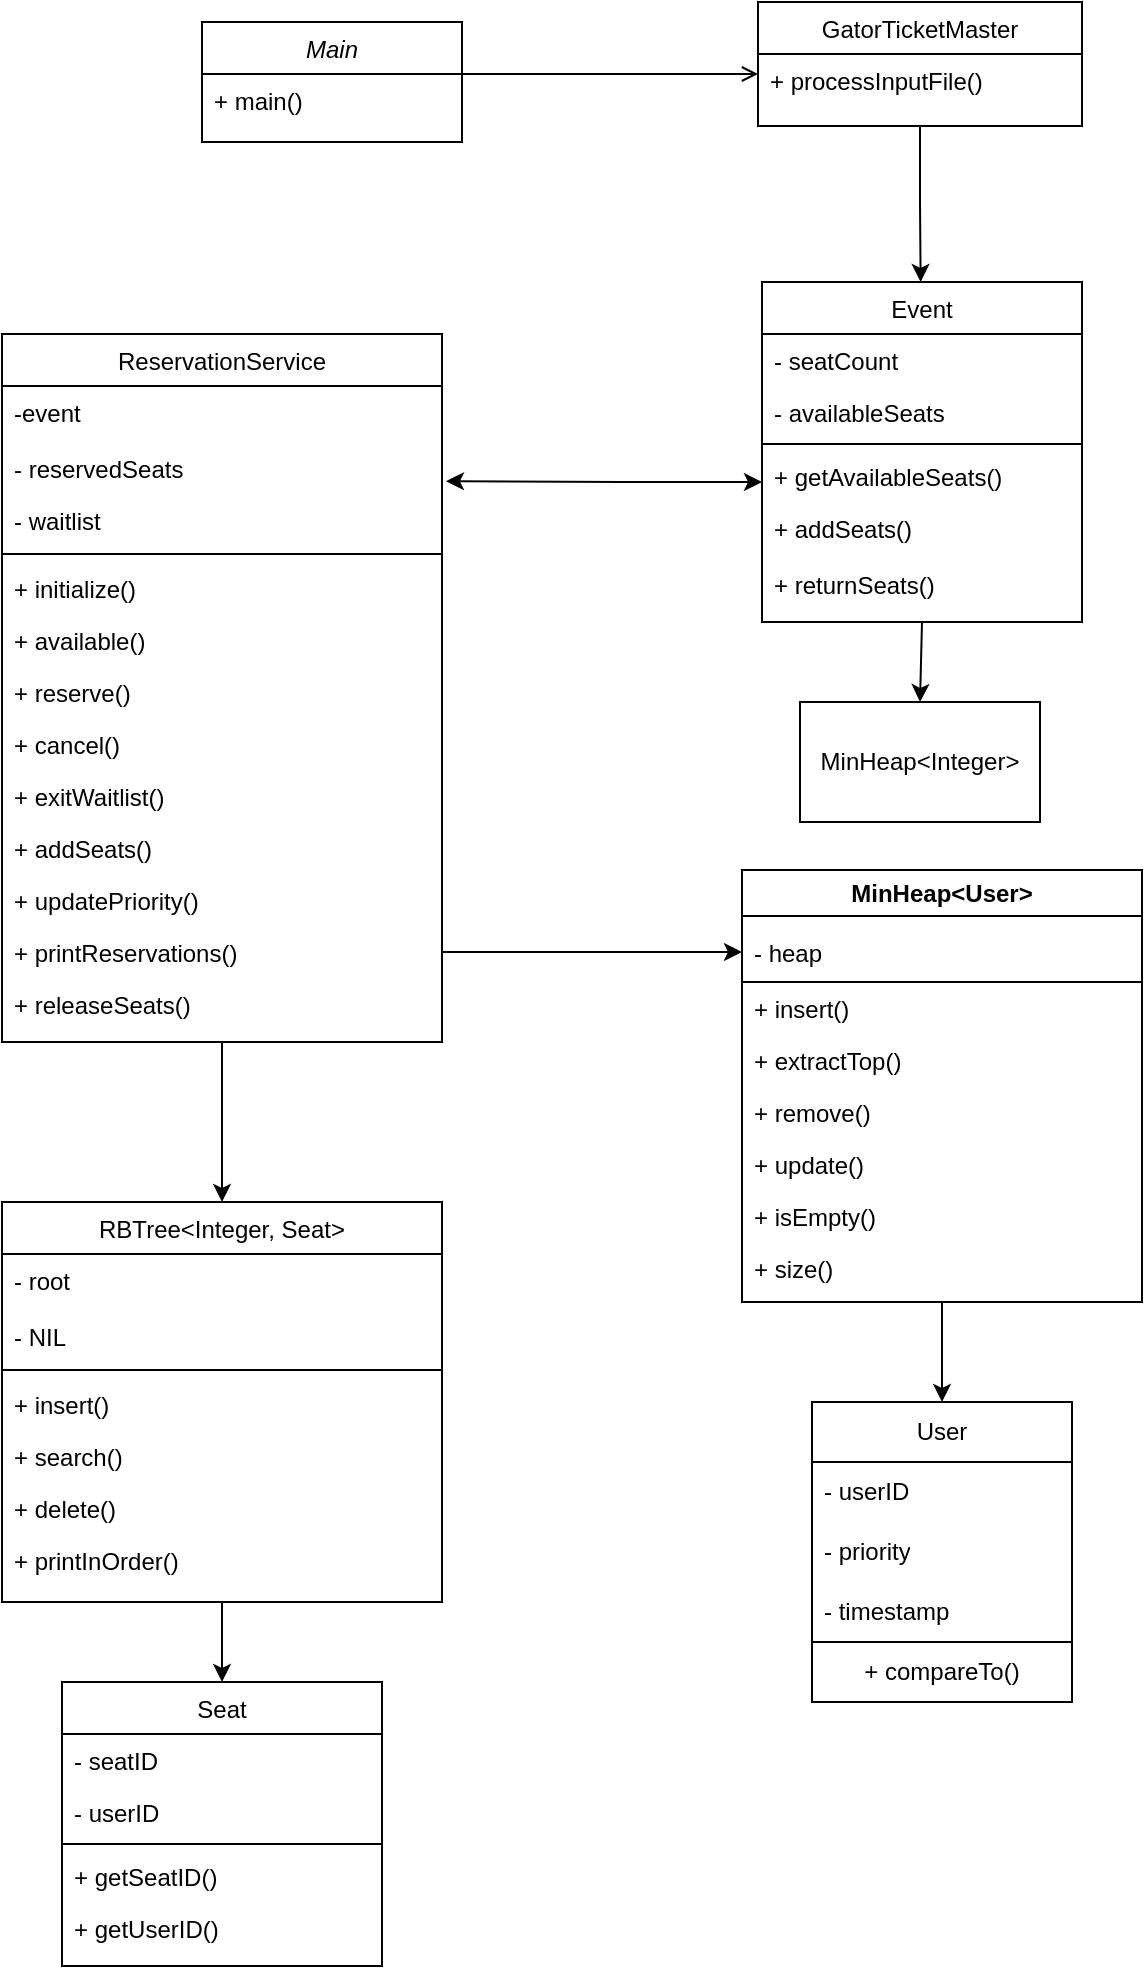 <mxfile version="24.8.4">
  <diagram id="C5RBs43oDa-KdzZeNtuy" name="Page-1">
    <mxGraphModel dx="2298" dy="1093" grid="1" gridSize="10" guides="1" tooltips="1" connect="1" arrows="1" fold="1" page="1" pageScale="1" pageWidth="827" pageHeight="1169" math="0" shadow="0">
      <root>
        <mxCell id="WIyWlLk6GJQsqaUBKTNV-0" />
        <mxCell id="WIyWlLk6GJQsqaUBKTNV-1" parent="WIyWlLk6GJQsqaUBKTNV-0" />
        <mxCell id="zkfFHV4jXpPFQw0GAbJ--0" value="Main" style="swimlane;fontStyle=2;align=center;verticalAlign=top;childLayout=stackLayout;horizontal=1;startSize=26;horizontalStack=0;resizeParent=1;resizeLast=0;collapsible=1;marginBottom=0;rounded=0;shadow=0;strokeWidth=1;" parent="WIyWlLk6GJQsqaUBKTNV-1" vertex="1">
          <mxGeometry x="230" y="160" width="130" height="60" as="geometry">
            <mxRectangle x="230" y="140" width="160" height="26" as="alternateBounds" />
          </mxGeometry>
        </mxCell>
        <mxCell id="zkfFHV4jXpPFQw0GAbJ--1" value="+ main()" style="text;align=left;verticalAlign=top;spacingLeft=4;spacingRight=4;overflow=hidden;rotatable=0;points=[[0,0.5],[1,0.5]];portConstraint=eastwest;" parent="zkfFHV4jXpPFQw0GAbJ--0" vertex="1">
          <mxGeometry y="26" width="130" height="26" as="geometry" />
        </mxCell>
        <mxCell id="zkfFHV4jXpPFQw0GAbJ--6" value="ReservationService" style="swimlane;fontStyle=0;align=center;verticalAlign=top;childLayout=stackLayout;horizontal=1;startSize=26;horizontalStack=0;resizeParent=1;resizeLast=0;collapsible=1;marginBottom=0;rounded=0;shadow=0;strokeWidth=1;" parent="WIyWlLk6GJQsqaUBKTNV-1" vertex="1">
          <mxGeometry x="130" y="316" width="220" height="354" as="geometry">
            <mxRectangle x="130" y="380" width="160" height="26" as="alternateBounds" />
          </mxGeometry>
        </mxCell>
        <mxCell id="zkfFHV4jXpPFQw0GAbJ--8" value="-event" style="text;align=left;verticalAlign=top;spacingLeft=4;spacingRight=4;overflow=hidden;rotatable=0;points=[[0,0.5],[1,0.5]];portConstraint=eastwest;rounded=0;shadow=0;html=0;" parent="zkfFHV4jXpPFQw0GAbJ--6" vertex="1">
          <mxGeometry y="26" width="220" height="28" as="geometry" />
        </mxCell>
        <mxCell id="51MbQ_vOhhF8dMb48OvL-17" value="- reservedSeats" style="text;align=left;verticalAlign=top;spacingLeft=4;spacingRight=4;overflow=hidden;rotatable=0;points=[[0,0.5],[1,0.5]];portConstraint=eastwest;" vertex="1" parent="zkfFHV4jXpPFQw0GAbJ--6">
          <mxGeometry y="54" width="220" height="26" as="geometry" />
        </mxCell>
        <mxCell id="zkfFHV4jXpPFQw0GAbJ--7" value="- waitlist" style="text;align=left;verticalAlign=top;spacingLeft=4;spacingRight=4;overflow=hidden;rotatable=0;points=[[0,0.5],[1,0.5]];portConstraint=eastwest;" parent="zkfFHV4jXpPFQw0GAbJ--6" vertex="1">
          <mxGeometry y="80" width="220" height="26" as="geometry" />
        </mxCell>
        <mxCell id="zkfFHV4jXpPFQw0GAbJ--9" value="" style="line;html=1;strokeWidth=1;align=left;verticalAlign=middle;spacingTop=-1;spacingLeft=3;spacingRight=3;rotatable=0;labelPosition=right;points=[];portConstraint=eastwest;" parent="zkfFHV4jXpPFQw0GAbJ--6" vertex="1">
          <mxGeometry y="106" width="220" height="8" as="geometry" />
        </mxCell>
        <mxCell id="zkfFHV4jXpPFQw0GAbJ--11" value="+ initialize()" style="text;align=left;verticalAlign=top;spacingLeft=4;spacingRight=4;overflow=hidden;rotatable=0;points=[[0,0.5],[1,0.5]];portConstraint=eastwest;" parent="zkfFHV4jXpPFQw0GAbJ--6" vertex="1">
          <mxGeometry y="114" width="220" height="26" as="geometry" />
        </mxCell>
        <mxCell id="51MbQ_vOhhF8dMb48OvL-20" value="+ available()" style="text;align=left;verticalAlign=top;spacingLeft=4;spacingRight=4;overflow=hidden;rotatable=0;points=[[0,0.5],[1,0.5]];portConstraint=eastwest;" vertex="1" parent="zkfFHV4jXpPFQw0GAbJ--6">
          <mxGeometry y="140" width="220" height="26" as="geometry" />
        </mxCell>
        <mxCell id="51MbQ_vOhhF8dMb48OvL-19" value="+ reserve()" style="text;align=left;verticalAlign=top;spacingLeft=4;spacingRight=4;overflow=hidden;rotatable=0;points=[[0,0.5],[1,0.5]];portConstraint=eastwest;" vertex="1" parent="zkfFHV4jXpPFQw0GAbJ--6">
          <mxGeometry y="166" width="220" height="26" as="geometry" />
        </mxCell>
        <mxCell id="51MbQ_vOhhF8dMb48OvL-21" value="+ cancel()" style="text;align=left;verticalAlign=top;spacingLeft=4;spacingRight=4;overflow=hidden;rotatable=0;points=[[0,0.5],[1,0.5]];portConstraint=eastwest;" vertex="1" parent="zkfFHV4jXpPFQw0GAbJ--6">
          <mxGeometry y="192" width="220" height="26" as="geometry" />
        </mxCell>
        <mxCell id="51MbQ_vOhhF8dMb48OvL-22" value="+ exitWaitlist()" style="text;align=left;verticalAlign=top;spacingLeft=4;spacingRight=4;overflow=hidden;rotatable=0;points=[[0,0.5],[1,0.5]];portConstraint=eastwest;" vertex="1" parent="zkfFHV4jXpPFQw0GAbJ--6">
          <mxGeometry y="218" width="220" height="26" as="geometry" />
        </mxCell>
        <mxCell id="51MbQ_vOhhF8dMb48OvL-25" value="+ addSeats()" style="text;align=left;verticalAlign=top;spacingLeft=4;spacingRight=4;overflow=hidden;rotatable=0;points=[[0,0.5],[1,0.5]];portConstraint=eastwest;" vertex="1" parent="zkfFHV4jXpPFQw0GAbJ--6">
          <mxGeometry y="244" width="220" height="26" as="geometry" />
        </mxCell>
        <mxCell id="51MbQ_vOhhF8dMb48OvL-24" value="+ updatePriority()" style="text;align=left;verticalAlign=top;spacingLeft=4;spacingRight=4;overflow=hidden;rotatable=0;points=[[0,0.5],[1,0.5]];portConstraint=eastwest;" vertex="1" parent="zkfFHV4jXpPFQw0GAbJ--6">
          <mxGeometry y="270" width="220" height="26" as="geometry" />
        </mxCell>
        <mxCell id="51MbQ_vOhhF8dMb48OvL-23" value="+ printReservations()" style="text;align=left;verticalAlign=top;spacingLeft=4;spacingRight=4;overflow=hidden;rotatable=0;points=[[0,0.5],[1,0.5]];portConstraint=eastwest;" vertex="1" parent="zkfFHV4jXpPFQw0GAbJ--6">
          <mxGeometry y="296" width="220" height="26" as="geometry" />
        </mxCell>
        <mxCell id="51MbQ_vOhhF8dMb48OvL-18" value="+ releaseSeats()" style="text;align=left;verticalAlign=top;spacingLeft=4;spacingRight=4;overflow=hidden;rotatable=0;points=[[0,0.5],[1,0.5]];portConstraint=eastwest;" vertex="1" parent="zkfFHV4jXpPFQw0GAbJ--6">
          <mxGeometry y="322" width="220" height="28" as="geometry" />
        </mxCell>
        <mxCell id="51MbQ_vOhhF8dMb48OvL-3" style="edgeStyle=orthogonalEdgeStyle;rounded=0;orthogonalLoop=1;jettySize=auto;html=1;exitX=0.5;exitY=1;exitDx=0;exitDy=0;" edge="1" parent="WIyWlLk6GJQsqaUBKTNV-1" source="zkfFHV4jXpPFQw0GAbJ--17">
          <mxGeometry relative="1" as="geometry">
            <mxPoint x="589.333" y="290" as="targetPoint" />
          </mxGeometry>
        </mxCell>
        <mxCell id="zkfFHV4jXpPFQw0GAbJ--17" value="GatorTicketMaster" style="swimlane;fontStyle=0;align=center;verticalAlign=top;childLayout=stackLayout;horizontal=1;startSize=26;horizontalStack=0;resizeParent=1;resizeLast=0;collapsible=1;marginBottom=0;rounded=0;shadow=0;strokeWidth=1;" parent="WIyWlLk6GJQsqaUBKTNV-1" vertex="1">
          <mxGeometry x="508" y="150" width="162" height="62" as="geometry">
            <mxRectangle x="550" y="140" width="160" height="26" as="alternateBounds" />
          </mxGeometry>
        </mxCell>
        <mxCell id="zkfFHV4jXpPFQw0GAbJ--25" value="+ processInputFile()" style="text;align=left;verticalAlign=top;spacingLeft=4;spacingRight=4;overflow=hidden;rotatable=0;points=[[0,0.5],[1,0.5]];portConstraint=eastwest;" parent="zkfFHV4jXpPFQw0GAbJ--17" vertex="1">
          <mxGeometry y="26" width="162" height="26" as="geometry" />
        </mxCell>
        <mxCell id="zkfFHV4jXpPFQw0GAbJ--26" value="" style="endArrow=open;shadow=0;strokeWidth=1;rounded=0;curved=0;endFill=1;edgeStyle=elbowEdgeStyle;elbow=vertical;" parent="WIyWlLk6GJQsqaUBKTNV-1" source="zkfFHV4jXpPFQw0GAbJ--0" target="zkfFHV4jXpPFQw0GAbJ--17" edge="1">
          <mxGeometry x="0.5" y="41" relative="1" as="geometry">
            <mxPoint x="380" y="192" as="sourcePoint" />
            <mxPoint x="540" y="192" as="targetPoint" />
            <mxPoint x="-40" y="32" as="offset" />
          </mxGeometry>
        </mxCell>
        <mxCell id="51MbQ_vOhhF8dMb48OvL-8" value="Event" style="swimlane;fontStyle=0;align=center;verticalAlign=top;childLayout=stackLayout;horizontal=1;startSize=26;horizontalStack=0;resizeParent=1;resizeLast=0;collapsible=1;marginBottom=0;rounded=0;shadow=0;strokeWidth=1;" vertex="1" parent="WIyWlLk6GJQsqaUBKTNV-1">
          <mxGeometry x="510" y="290" width="160" height="170" as="geometry">
            <mxRectangle x="130" y="380" width="160" height="26" as="alternateBounds" />
          </mxGeometry>
        </mxCell>
        <mxCell id="51MbQ_vOhhF8dMb48OvL-10" value="- seatCount" style="text;align=left;verticalAlign=top;spacingLeft=4;spacingRight=4;overflow=hidden;rotatable=0;points=[[0,0.5],[1,0.5]];portConstraint=eastwest;rounded=0;shadow=0;html=0;" vertex="1" parent="51MbQ_vOhhF8dMb48OvL-8">
          <mxGeometry y="26" width="160" height="26" as="geometry" />
        </mxCell>
        <mxCell id="51MbQ_vOhhF8dMb48OvL-9" value="- availableSeats" style="text;align=left;verticalAlign=top;spacingLeft=4;spacingRight=4;overflow=hidden;rotatable=0;points=[[0,0.5],[1,0.5]];portConstraint=eastwest;" vertex="1" parent="51MbQ_vOhhF8dMb48OvL-8">
          <mxGeometry y="52" width="160" height="26" as="geometry" />
        </mxCell>
        <mxCell id="51MbQ_vOhhF8dMb48OvL-11" value="" style="line;html=1;strokeWidth=1;align=left;verticalAlign=middle;spacingTop=-1;spacingLeft=3;spacingRight=3;rotatable=0;labelPosition=right;points=[];portConstraint=eastwest;" vertex="1" parent="51MbQ_vOhhF8dMb48OvL-8">
          <mxGeometry y="78" width="160" height="6" as="geometry" />
        </mxCell>
        <mxCell id="51MbQ_vOhhF8dMb48OvL-13" value="+ getAvailableSeats()" style="text;align=left;verticalAlign=top;spacingLeft=4;spacingRight=4;overflow=hidden;rotatable=0;points=[[0,0.5],[1,0.5]];portConstraint=eastwest;" vertex="1" parent="51MbQ_vOhhF8dMb48OvL-8">
          <mxGeometry y="84" width="160" height="26" as="geometry" />
        </mxCell>
        <mxCell id="51MbQ_vOhhF8dMb48OvL-14" value="+ addSeats()" style="text;align=left;verticalAlign=top;spacingLeft=4;spacingRight=4;overflow=hidden;rotatable=0;points=[[0,0.5],[1,0.5]];portConstraint=eastwest;" vertex="1" parent="51MbQ_vOhhF8dMb48OvL-8">
          <mxGeometry y="110" width="160" height="26" as="geometry" />
        </mxCell>
        <mxCell id="51MbQ_vOhhF8dMb48OvL-15" value="+ returnSeats()" style="text;align=left;verticalAlign=top;spacingLeft=4;spacingRight=4;overflow=hidden;rotatable=0;points=[[0,0.5],[1,0.5]];portConstraint=eastwest;" vertex="1" parent="WIyWlLk6GJQsqaUBKTNV-1">
          <mxGeometry x="510" y="428" width="160" height="26" as="geometry" />
        </mxCell>
        <mxCell id="51MbQ_vOhhF8dMb48OvL-28" value="" style="endArrow=classic;startArrow=classic;html=1;rounded=0;exitX=1.009;exitY=0.753;exitDx=0;exitDy=0;exitPerimeter=0;" edge="1" parent="WIyWlLk6GJQsqaUBKTNV-1" source="51MbQ_vOhhF8dMb48OvL-17">
          <mxGeometry width="50" height="50" relative="1" as="geometry">
            <mxPoint x="410" y="500" as="sourcePoint" />
            <mxPoint x="510" y="390" as="targetPoint" />
            <Array as="points">
              <mxPoint x="440" y="390" />
            </Array>
          </mxGeometry>
        </mxCell>
        <mxCell id="51MbQ_vOhhF8dMb48OvL-29" value="MinHeap&amp;lt;Integer&amp;gt;" style="rounded=0;whiteSpace=wrap;html=1;" vertex="1" parent="WIyWlLk6GJQsqaUBKTNV-1">
          <mxGeometry x="529" y="500" width="120" height="60" as="geometry" />
        </mxCell>
        <mxCell id="51MbQ_vOhhF8dMb48OvL-31" value="" style="endArrow=classic;html=1;rounded=0;exitX=1;exitY=0.5;exitDx=0;exitDy=0;" edge="1" parent="WIyWlLk6GJQsqaUBKTNV-1" source="51MbQ_vOhhF8dMb48OvL-23">
          <mxGeometry width="50" height="50" relative="1" as="geometry">
            <mxPoint x="370" y="650" as="sourcePoint" />
            <mxPoint x="500" y="625" as="targetPoint" />
          </mxGeometry>
        </mxCell>
        <mxCell id="51MbQ_vOhhF8dMb48OvL-32" value="MinHeap&amp;lt;User&amp;gt;" style="swimlane;whiteSpace=wrap;html=1;" vertex="1" parent="WIyWlLk6GJQsqaUBKTNV-1">
          <mxGeometry x="500" y="584" width="200" height="206" as="geometry" />
        </mxCell>
        <mxCell id="51MbQ_vOhhF8dMb48OvL-36" value="- heap" style="text;align=left;verticalAlign=top;spacingLeft=4;spacingRight=4;overflow=hidden;rotatable=0;points=[[0,0.5],[1,0.5]];portConstraint=eastwest;" vertex="1" parent="51MbQ_vOhhF8dMb48OvL-32">
          <mxGeometry y="28" width="160" height="26" as="geometry" />
        </mxCell>
        <mxCell id="51MbQ_vOhhF8dMb48OvL-48" value="- availableSeats" style="text;align=left;verticalAlign=top;spacingLeft=4;spacingRight=4;overflow=hidden;rotatable=0;points=[[0,0.5],[1,0.5]];portConstraint=eastwest;" vertex="1" parent="51MbQ_vOhhF8dMb48OvL-32">
          <mxGeometry y="186" width="160" height="26" as="geometry" />
        </mxCell>
        <mxCell id="51MbQ_vOhhF8dMb48OvL-43" value="" style="rounded=0;whiteSpace=wrap;html=1;" vertex="1" parent="WIyWlLk6GJQsqaUBKTNV-1">
          <mxGeometry x="500" y="640" width="200" height="160" as="geometry" />
        </mxCell>
        <mxCell id="51MbQ_vOhhF8dMb48OvL-45" value="+ update()" style="text;align=left;verticalAlign=top;spacingLeft=4;spacingRight=4;overflow=hidden;rotatable=0;points=[[0,0.5],[1,0.5]];portConstraint=eastwest;" vertex="1" parent="WIyWlLk6GJQsqaUBKTNV-1">
          <mxGeometry x="500" y="718" width="160" height="26" as="geometry" />
        </mxCell>
        <mxCell id="51MbQ_vOhhF8dMb48OvL-46" value="+ remove()" style="text;align=left;verticalAlign=top;spacingLeft=4;spacingRight=4;overflow=hidden;rotatable=0;points=[[0,0.5],[1,0.5]];portConstraint=eastwest;" vertex="1" parent="WIyWlLk6GJQsqaUBKTNV-1">
          <mxGeometry x="500" y="692" width="160" height="26" as="geometry" />
        </mxCell>
        <mxCell id="51MbQ_vOhhF8dMb48OvL-47" value="+ extractTop()" style="text;align=left;verticalAlign=top;spacingLeft=4;spacingRight=4;overflow=hidden;rotatable=0;points=[[0,0.5],[1,0.5]];portConstraint=eastwest;" vertex="1" parent="WIyWlLk6GJQsqaUBKTNV-1">
          <mxGeometry x="500" y="666" width="160" height="26" as="geometry" />
        </mxCell>
        <mxCell id="51MbQ_vOhhF8dMb48OvL-49" value="+ insert()" style="text;align=left;verticalAlign=top;spacingLeft=4;spacingRight=4;overflow=hidden;rotatable=0;points=[[0,0.5],[1,0.5]];portConstraint=eastwest;" vertex="1" parent="WIyWlLk6GJQsqaUBKTNV-1">
          <mxGeometry x="500" y="640" width="160" height="26" as="geometry" />
        </mxCell>
        <mxCell id="51MbQ_vOhhF8dMb48OvL-51" value="+ isEmpty()" style="text;align=left;verticalAlign=top;spacingLeft=4;spacingRight=4;overflow=hidden;rotatable=0;points=[[0,0.5],[1,0.5]];portConstraint=eastwest;" vertex="1" parent="WIyWlLk6GJQsqaUBKTNV-1">
          <mxGeometry x="500" y="744" width="160" height="26" as="geometry" />
        </mxCell>
        <mxCell id="51MbQ_vOhhF8dMb48OvL-52" value="+ size()" style="text;align=left;verticalAlign=top;spacingLeft=4;spacingRight=4;overflow=hidden;rotatable=0;points=[[0,0.5],[1,0.5]];portConstraint=eastwest;" vertex="1" parent="WIyWlLk6GJQsqaUBKTNV-1">
          <mxGeometry x="500" y="770" width="160" height="26" as="geometry" />
        </mxCell>
        <mxCell id="51MbQ_vOhhF8dMb48OvL-55" value="" style="endArrow=classic;html=1;rounded=0;exitX=0.5;exitY=1;exitDx=0;exitDy=0;entryX=0.5;entryY=0;entryDx=0;entryDy=0;" edge="1" parent="WIyWlLk6GJQsqaUBKTNV-1" source="51MbQ_vOhhF8dMb48OvL-8" target="51MbQ_vOhhF8dMb48OvL-29">
          <mxGeometry width="50" height="50" relative="1" as="geometry">
            <mxPoint x="390" y="570" as="sourcePoint" />
            <mxPoint x="440" y="520" as="targetPoint" />
          </mxGeometry>
        </mxCell>
        <mxCell id="51MbQ_vOhhF8dMb48OvL-56" value="User" style="swimlane;fontStyle=0;childLayout=stackLayout;horizontal=1;startSize=30;horizontalStack=0;resizeParent=1;resizeParentMax=0;resizeLast=0;collapsible=1;marginBottom=0;whiteSpace=wrap;html=1;" vertex="1" parent="WIyWlLk6GJQsqaUBKTNV-1">
          <mxGeometry x="535" y="850" width="130" height="120" as="geometry" />
        </mxCell>
        <mxCell id="51MbQ_vOhhF8dMb48OvL-59" value="- userID" style="text;strokeColor=none;fillColor=none;align=left;verticalAlign=middle;spacingLeft=4;spacingRight=4;overflow=hidden;points=[[0,0.5],[1,0.5]];portConstraint=eastwest;rotatable=0;whiteSpace=wrap;html=1;" vertex="1" parent="51MbQ_vOhhF8dMb48OvL-56">
          <mxGeometry y="30" width="130" height="30" as="geometry" />
        </mxCell>
        <mxCell id="51MbQ_vOhhF8dMb48OvL-57" value="- priority" style="text;strokeColor=none;fillColor=none;align=left;verticalAlign=middle;spacingLeft=4;spacingRight=4;overflow=hidden;points=[[0,0.5],[1,0.5]];portConstraint=eastwest;rotatable=0;whiteSpace=wrap;html=1;" vertex="1" parent="51MbQ_vOhhF8dMb48OvL-56">
          <mxGeometry y="60" width="130" height="30" as="geometry" />
        </mxCell>
        <mxCell id="51MbQ_vOhhF8dMb48OvL-58" value="- timestamp" style="text;strokeColor=none;fillColor=none;align=left;verticalAlign=middle;spacingLeft=4;spacingRight=4;overflow=hidden;points=[[0,0.5],[1,0.5]];portConstraint=eastwest;rotatable=0;whiteSpace=wrap;html=1;" vertex="1" parent="51MbQ_vOhhF8dMb48OvL-56">
          <mxGeometry y="90" width="130" height="30" as="geometry" />
        </mxCell>
        <mxCell id="51MbQ_vOhhF8dMb48OvL-64" value="+ compareTo()" style="rounded=0;whiteSpace=wrap;html=1;" vertex="1" parent="WIyWlLk6GJQsqaUBKTNV-1">
          <mxGeometry x="535" y="970" width="130" height="30" as="geometry" />
        </mxCell>
        <mxCell id="51MbQ_vOhhF8dMb48OvL-65" value="" style="endArrow=classic;html=1;rounded=0;exitX=0.5;exitY=1;exitDx=0;exitDy=0;entryX=0.5;entryY=0;entryDx=0;entryDy=0;" edge="1" parent="WIyWlLk6GJQsqaUBKTNV-1" source="51MbQ_vOhhF8dMb48OvL-43" target="51MbQ_vOhhF8dMb48OvL-56">
          <mxGeometry width="50" height="50" relative="1" as="geometry">
            <mxPoint x="480" y="820" as="sourcePoint" />
            <mxPoint x="410" y="850" as="targetPoint" />
          </mxGeometry>
        </mxCell>
        <mxCell id="51MbQ_vOhhF8dMb48OvL-72" value="Seat" style="swimlane;fontStyle=0;align=center;verticalAlign=top;childLayout=stackLayout;horizontal=1;startSize=26;horizontalStack=0;resizeParent=1;resizeLast=0;collapsible=1;marginBottom=0;rounded=0;shadow=0;strokeWidth=1;" vertex="1" parent="WIyWlLk6GJQsqaUBKTNV-1">
          <mxGeometry x="160" y="990" width="160" height="142" as="geometry">
            <mxRectangle x="130" y="380" width="160" height="26" as="alternateBounds" />
          </mxGeometry>
        </mxCell>
        <mxCell id="51MbQ_vOhhF8dMb48OvL-73" value="- seatID" style="text;align=left;verticalAlign=top;spacingLeft=4;spacingRight=4;overflow=hidden;rotatable=0;points=[[0,0.5],[1,0.5]];portConstraint=eastwest;rounded=0;shadow=0;html=0;" vertex="1" parent="51MbQ_vOhhF8dMb48OvL-72">
          <mxGeometry y="26" width="160" height="26" as="geometry" />
        </mxCell>
        <mxCell id="51MbQ_vOhhF8dMb48OvL-74" value="- userID" style="text;align=left;verticalAlign=top;spacingLeft=4;spacingRight=4;overflow=hidden;rotatable=0;points=[[0,0.5],[1,0.5]];portConstraint=eastwest;" vertex="1" parent="51MbQ_vOhhF8dMb48OvL-72">
          <mxGeometry y="52" width="160" height="26" as="geometry" />
        </mxCell>
        <mxCell id="51MbQ_vOhhF8dMb48OvL-75" value="" style="line;html=1;strokeWidth=1;align=left;verticalAlign=middle;spacingTop=-1;spacingLeft=3;spacingRight=3;rotatable=0;labelPosition=right;points=[];portConstraint=eastwest;" vertex="1" parent="51MbQ_vOhhF8dMb48OvL-72">
          <mxGeometry y="78" width="160" height="6" as="geometry" />
        </mxCell>
        <mxCell id="51MbQ_vOhhF8dMb48OvL-76" value="+ getSeatID()" style="text;align=left;verticalAlign=top;spacingLeft=4;spacingRight=4;overflow=hidden;rotatable=0;points=[[0,0.5],[1,0.5]];portConstraint=eastwest;" vertex="1" parent="51MbQ_vOhhF8dMb48OvL-72">
          <mxGeometry y="84" width="160" height="26" as="geometry" />
        </mxCell>
        <mxCell id="51MbQ_vOhhF8dMb48OvL-77" value="+ getUserID()" style="text;align=left;verticalAlign=top;spacingLeft=4;spacingRight=4;overflow=hidden;rotatable=0;points=[[0,0.5],[1,0.5]];portConstraint=eastwest;" vertex="1" parent="51MbQ_vOhhF8dMb48OvL-72">
          <mxGeometry y="110" width="160" height="26" as="geometry" />
        </mxCell>
        <mxCell id="51MbQ_vOhhF8dMb48OvL-78" value="" style="endArrow=classic;html=1;rounded=0;" edge="1" parent="WIyWlLk6GJQsqaUBKTNV-1">
          <mxGeometry width="50" height="50" relative="1" as="geometry">
            <mxPoint x="240" y="670" as="sourcePoint" />
            <mxPoint x="240" y="750" as="targetPoint" />
          </mxGeometry>
        </mxCell>
        <mxCell id="51MbQ_vOhhF8dMb48OvL-79" value="RBTree&lt;Integer, Seat&gt;" style="swimlane;fontStyle=0;align=center;verticalAlign=top;childLayout=stackLayout;horizontal=1;startSize=26;horizontalStack=0;resizeParent=1;resizeLast=0;collapsible=1;marginBottom=0;rounded=0;shadow=0;strokeWidth=1;" vertex="1" parent="WIyWlLk6GJQsqaUBKTNV-1">
          <mxGeometry x="130" y="750" width="220" height="200" as="geometry">
            <mxRectangle x="130" y="380" width="160" height="26" as="alternateBounds" />
          </mxGeometry>
        </mxCell>
        <mxCell id="51MbQ_vOhhF8dMb48OvL-80" value="- root" style="text;align=left;verticalAlign=top;spacingLeft=4;spacingRight=4;overflow=hidden;rotatable=0;points=[[0,0.5],[1,0.5]];portConstraint=eastwest;rounded=0;shadow=0;html=0;" vertex="1" parent="51MbQ_vOhhF8dMb48OvL-79">
          <mxGeometry y="26" width="220" height="28" as="geometry" />
        </mxCell>
        <mxCell id="51MbQ_vOhhF8dMb48OvL-82" value="- NIL" style="text;align=left;verticalAlign=top;spacingLeft=4;spacingRight=4;overflow=hidden;rotatable=0;points=[[0,0.5],[1,0.5]];portConstraint=eastwest;" vertex="1" parent="51MbQ_vOhhF8dMb48OvL-79">
          <mxGeometry y="54" width="220" height="26" as="geometry" />
        </mxCell>
        <mxCell id="51MbQ_vOhhF8dMb48OvL-83" value="" style="line;html=1;strokeWidth=1;align=left;verticalAlign=middle;spacingTop=-1;spacingLeft=3;spacingRight=3;rotatable=0;labelPosition=right;points=[];portConstraint=eastwest;" vertex="1" parent="51MbQ_vOhhF8dMb48OvL-79">
          <mxGeometry y="80" width="220" height="8" as="geometry" />
        </mxCell>
        <mxCell id="51MbQ_vOhhF8dMb48OvL-84" value="+ insert()" style="text;align=left;verticalAlign=top;spacingLeft=4;spacingRight=4;overflow=hidden;rotatable=0;points=[[0,0.5],[1,0.5]];portConstraint=eastwest;" vertex="1" parent="51MbQ_vOhhF8dMb48OvL-79">
          <mxGeometry y="88" width="220" height="26" as="geometry" />
        </mxCell>
        <mxCell id="51MbQ_vOhhF8dMb48OvL-85" value="+ search()" style="text;align=left;verticalAlign=top;spacingLeft=4;spacingRight=4;overflow=hidden;rotatable=0;points=[[0,0.5],[1,0.5]];portConstraint=eastwest;" vertex="1" parent="51MbQ_vOhhF8dMb48OvL-79">
          <mxGeometry y="114" width="220" height="26" as="geometry" />
        </mxCell>
        <mxCell id="51MbQ_vOhhF8dMb48OvL-86" value="+ delete()" style="text;align=left;verticalAlign=top;spacingLeft=4;spacingRight=4;overflow=hidden;rotatable=0;points=[[0,0.5],[1,0.5]];portConstraint=eastwest;" vertex="1" parent="51MbQ_vOhhF8dMb48OvL-79">
          <mxGeometry y="140" width="220" height="26" as="geometry" />
        </mxCell>
        <mxCell id="51MbQ_vOhhF8dMb48OvL-87" value="+ printInOrder()" style="text;align=left;verticalAlign=top;spacingLeft=4;spacingRight=4;overflow=hidden;rotatable=0;points=[[0,0.5],[1,0.5]];portConstraint=eastwest;" vertex="1" parent="51MbQ_vOhhF8dMb48OvL-79">
          <mxGeometry y="166" width="220" height="26" as="geometry" />
        </mxCell>
        <mxCell id="51MbQ_vOhhF8dMb48OvL-93" value="" style="endArrow=classic;html=1;rounded=0;exitX=0.5;exitY=1;exitDx=0;exitDy=0;entryX=0.5;entryY=0;entryDx=0;entryDy=0;" edge="1" parent="WIyWlLk6GJQsqaUBKTNV-1" source="51MbQ_vOhhF8dMb48OvL-79" target="51MbQ_vOhhF8dMb48OvL-72">
          <mxGeometry width="50" height="50" relative="1" as="geometry">
            <mxPoint x="240" y="960" as="sourcePoint" />
            <mxPoint x="550" y="1060" as="targetPoint" />
          </mxGeometry>
        </mxCell>
      </root>
    </mxGraphModel>
  </diagram>
</mxfile>

